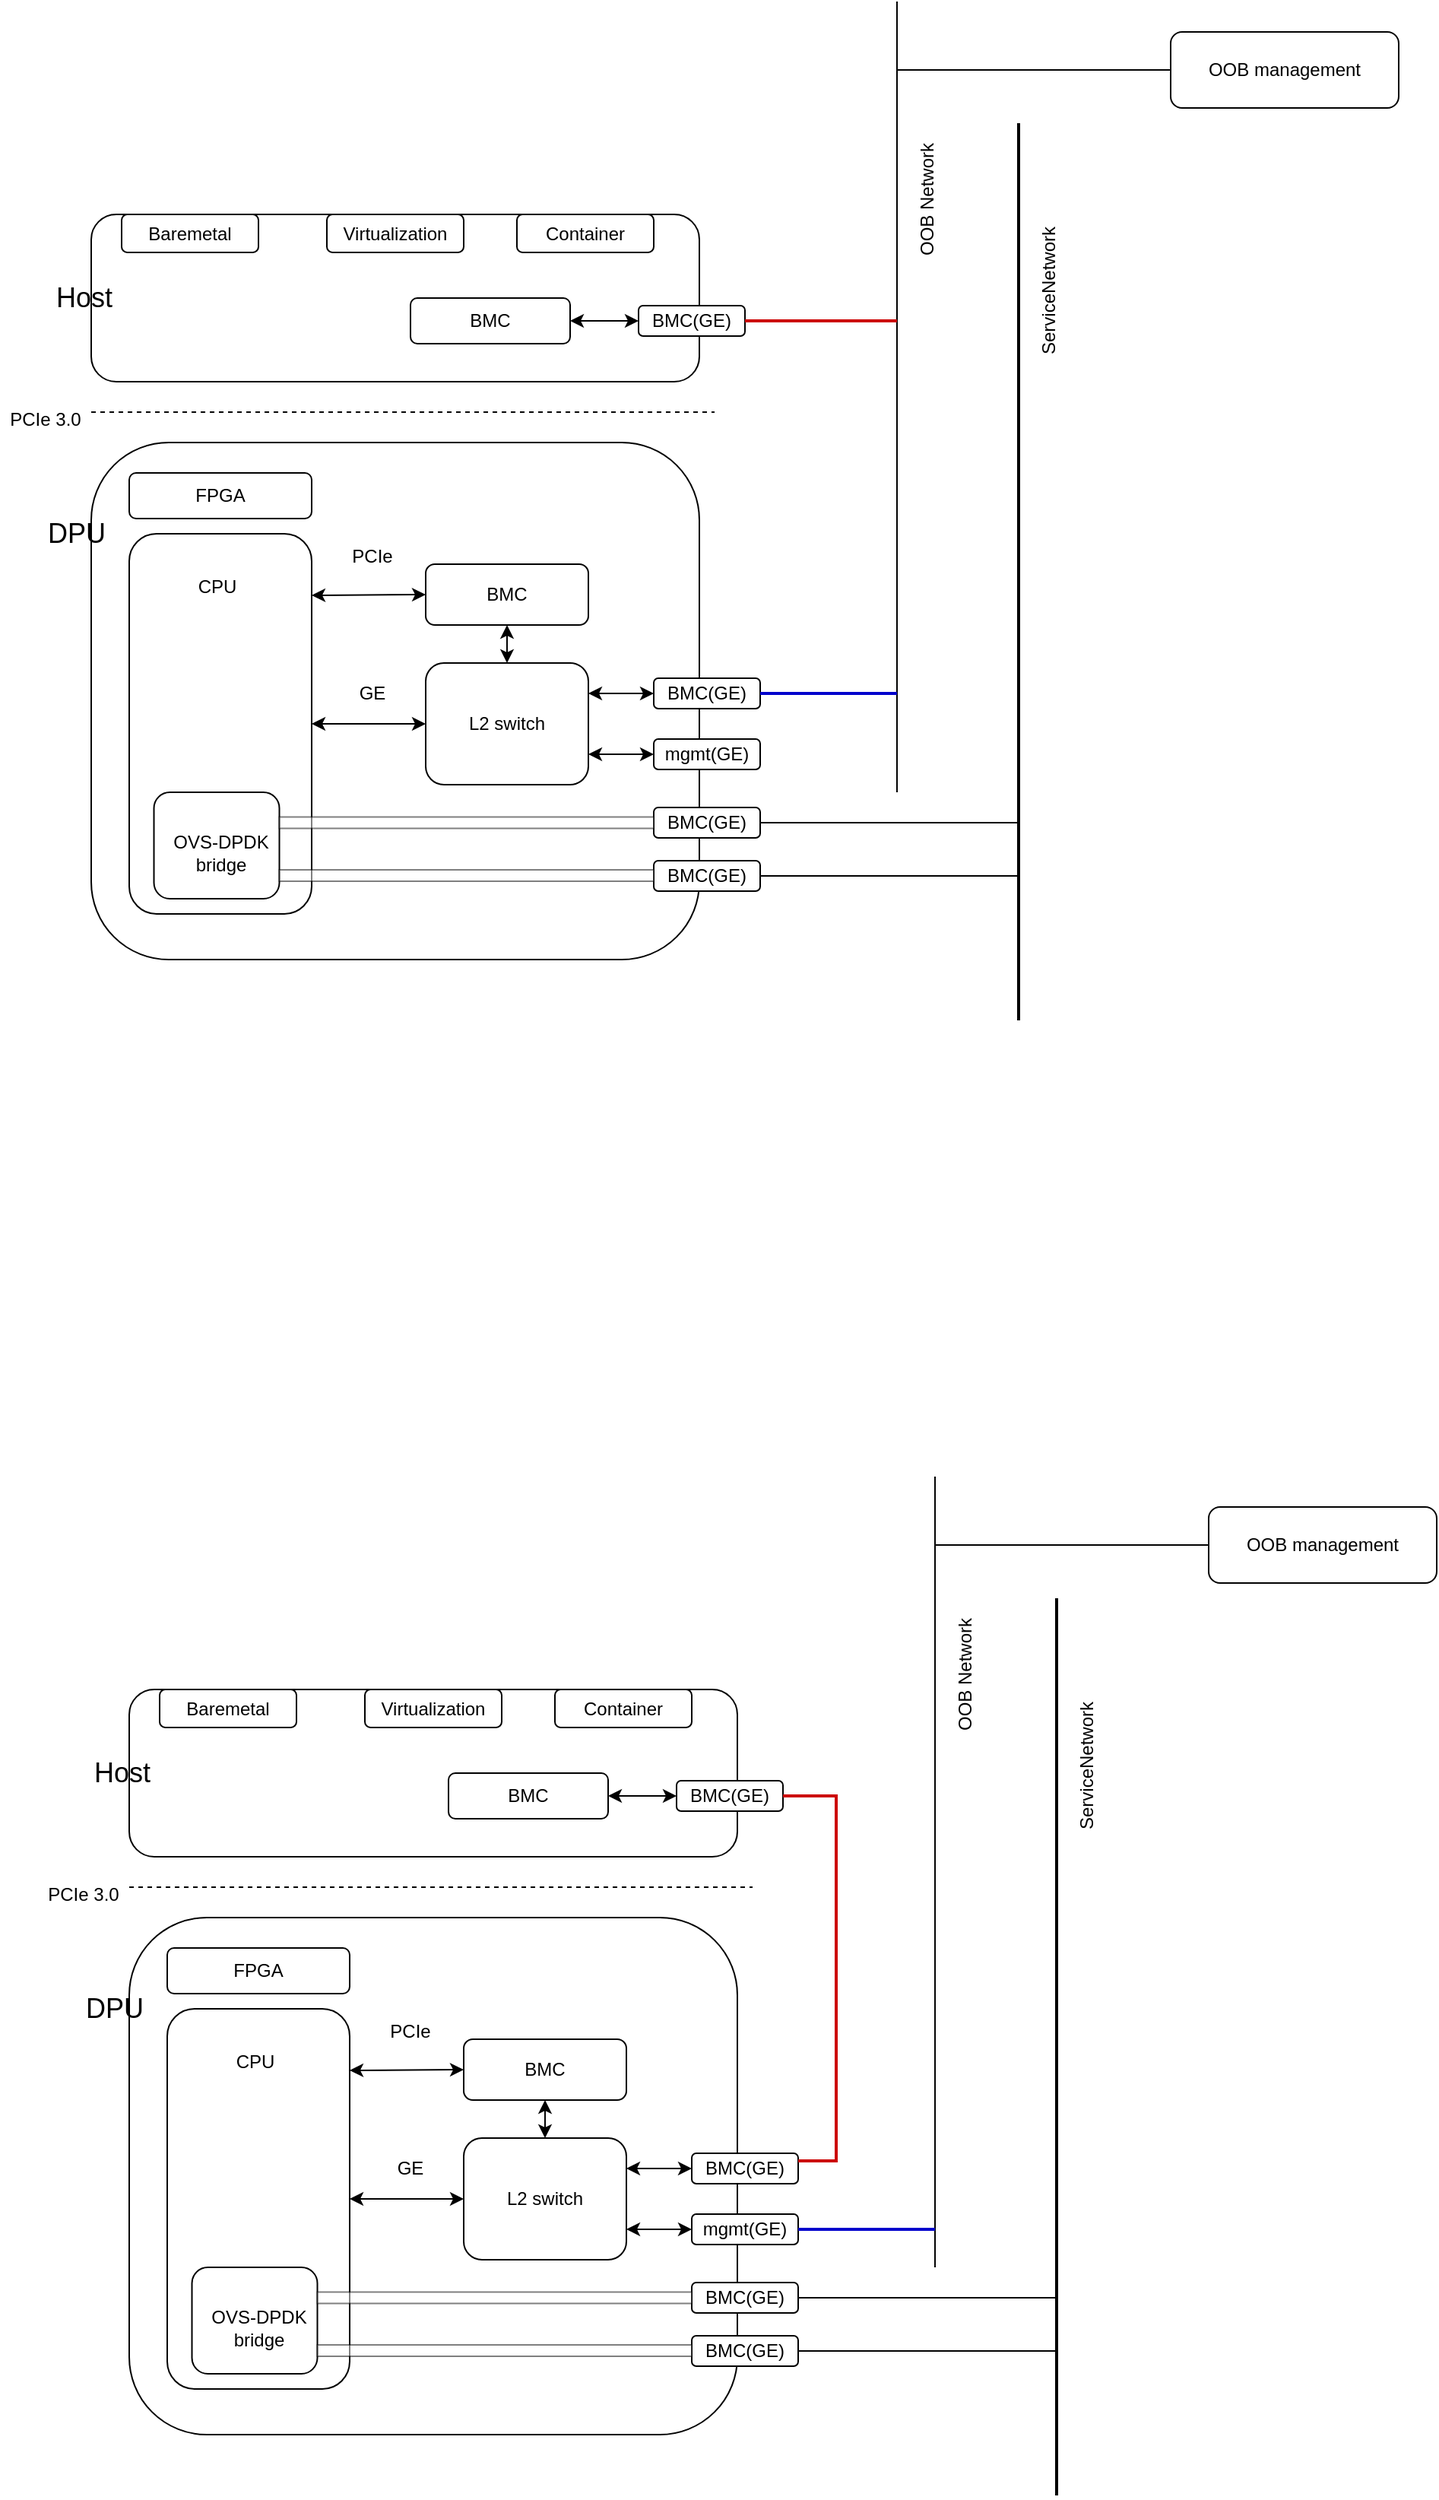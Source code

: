 <mxfile version="21.1.9" type="device">
  <diagram name="第 1 页" id="EiLvKvjytrQ37QbyNJN1">
    <mxGraphModel dx="1434" dy="771" grid="1" gridSize="10" guides="1" tooltips="1" connect="1" arrows="1" fold="1" page="1" pageScale="1" pageWidth="827" pageHeight="1169" math="0" shadow="0">
      <root>
        <mxCell id="0" />
        <mxCell id="1" parent="0" />
        <mxCell id="T2fs2KpIvOVsPGOl0uUq-1" value="" style="rounded=1;whiteSpace=wrap;html=1;" vertex="1" parent="1">
          <mxGeometry x="150" y="150" width="400" height="110" as="geometry" />
        </mxCell>
        <mxCell id="T2fs2KpIvOVsPGOl0uUq-3" value="" style="rounded=1;whiteSpace=wrap;html=1;" vertex="1" parent="1">
          <mxGeometry x="150" y="300" width="400" height="340" as="geometry" />
        </mxCell>
        <mxCell id="T2fs2KpIvOVsPGOl0uUq-6" value="Baremetal" style="rounded=1;whiteSpace=wrap;html=1;" vertex="1" parent="1">
          <mxGeometry x="170" y="150" width="90" height="25" as="geometry" />
        </mxCell>
        <mxCell id="T2fs2KpIvOVsPGOl0uUq-8" value="Virtualization" style="rounded=1;whiteSpace=wrap;html=1;" vertex="1" parent="1">
          <mxGeometry x="305" y="150" width="90" height="25" as="geometry" />
        </mxCell>
        <mxCell id="T2fs2KpIvOVsPGOl0uUq-9" value="Container" style="rounded=1;whiteSpace=wrap;html=1;" vertex="1" parent="1">
          <mxGeometry x="430" y="150" width="90" height="25" as="geometry" />
        </mxCell>
        <mxCell id="T2fs2KpIvOVsPGOl0uUq-10" value="&lt;font style=&quot;font-size: 18px;&quot;&gt;Host&lt;/font&gt;" style="text;html=1;align=center;verticalAlign=middle;resizable=0;points=[];autosize=1;strokeColor=none;fillColor=none;" vertex="1" parent="1">
          <mxGeometry x="115" y="185" width="60" height="40" as="geometry" />
        </mxCell>
        <mxCell id="T2fs2KpIvOVsPGOl0uUq-12" value="PCIe 3.0" style="text;html=1;strokeColor=none;fillColor=none;align=center;verticalAlign=middle;whiteSpace=wrap;rounded=0;" vertex="1" parent="1">
          <mxGeometry x="90" y="270" width="60" height="30" as="geometry" />
        </mxCell>
        <mxCell id="T2fs2KpIvOVsPGOl0uUq-14" value="BMC(GE)" style="rounded=1;whiteSpace=wrap;html=1;" vertex="1" parent="1">
          <mxGeometry x="510" y="210" width="70" height="20" as="geometry" />
        </mxCell>
        <mxCell id="T2fs2KpIvOVsPGOl0uUq-15" value="BMC" style="rounded=1;whiteSpace=wrap;html=1;" vertex="1" parent="1">
          <mxGeometry x="360" y="205" width="105" height="30" as="geometry" />
        </mxCell>
        <mxCell id="T2fs2KpIvOVsPGOl0uUq-16" value="" style="endArrow=classic;startArrow=classic;html=1;rounded=0;entryX=0;entryY=0.5;entryDx=0;entryDy=0;exitX=1;exitY=0.5;exitDx=0;exitDy=0;" edge="1" parent="1" source="T2fs2KpIvOVsPGOl0uUq-15" target="T2fs2KpIvOVsPGOl0uUq-14">
          <mxGeometry width="50" height="50" relative="1" as="geometry">
            <mxPoint x="500" y="270" as="sourcePoint" />
            <mxPoint x="450" y="200" as="targetPoint" />
          </mxGeometry>
        </mxCell>
        <mxCell id="T2fs2KpIvOVsPGOl0uUq-17" value="" style="endArrow=none;dashed=1;html=1;rounded=0;" edge="1" parent="1">
          <mxGeometry width="50" height="50" relative="1" as="geometry">
            <mxPoint x="150" y="280" as="sourcePoint" />
            <mxPoint x="560" y="280" as="targetPoint" />
          </mxGeometry>
        </mxCell>
        <mxCell id="T2fs2KpIvOVsPGOl0uUq-18" value="&lt;font style=&quot;font-size: 18px;&quot;&gt;DPU&lt;/font&gt;" style="text;html=1;align=center;verticalAlign=middle;resizable=0;points=[];autosize=1;strokeColor=none;fillColor=none;" vertex="1" parent="1">
          <mxGeometry x="110" y="340" width="60" height="40" as="geometry" />
        </mxCell>
        <mxCell id="T2fs2KpIvOVsPGOl0uUq-19" value="FPGA" style="rounded=1;whiteSpace=wrap;html=1;" vertex="1" parent="1">
          <mxGeometry x="175" y="320" width="120" height="30" as="geometry" />
        </mxCell>
        <mxCell id="T2fs2KpIvOVsPGOl0uUq-20" value="" style="rounded=1;whiteSpace=wrap;html=1;" vertex="1" parent="1">
          <mxGeometry x="175" y="360" width="120" height="250" as="geometry" />
        </mxCell>
        <mxCell id="T2fs2KpIvOVsPGOl0uUq-21" value="CPU" style="text;html=1;strokeColor=none;fillColor=none;align=center;verticalAlign=middle;whiteSpace=wrap;rounded=0;" vertex="1" parent="1">
          <mxGeometry x="202.5" y="380" width="60" height="30" as="geometry" />
        </mxCell>
        <mxCell id="T2fs2KpIvOVsPGOl0uUq-24" value="" style="rounded=1;whiteSpace=wrap;html=1;" vertex="1" parent="1">
          <mxGeometry x="191.25" y="530" width="82.5" height="70" as="geometry" />
        </mxCell>
        <mxCell id="T2fs2KpIvOVsPGOl0uUq-25" value="OVS-DPDK bridge" style="text;html=1;strokeColor=none;fillColor=none;align=center;verticalAlign=middle;whiteSpace=wrap;rounded=0;" vertex="1" parent="1">
          <mxGeometry x="202.5" y="565" width="65" height="10" as="geometry" />
        </mxCell>
        <mxCell id="T2fs2KpIvOVsPGOl0uUq-27" value="L2 switch" style="rounded=1;whiteSpace=wrap;html=1;" vertex="1" parent="1">
          <mxGeometry x="370" y="445" width="107" height="80" as="geometry" />
        </mxCell>
        <mxCell id="T2fs2KpIvOVsPGOl0uUq-28" value="BMC" style="rounded=1;whiteSpace=wrap;html=1;" vertex="1" parent="1">
          <mxGeometry x="370" y="380" width="107" height="40" as="geometry" />
        </mxCell>
        <mxCell id="T2fs2KpIvOVsPGOl0uUq-29" value="BMC(GE)" style="rounded=1;whiteSpace=wrap;html=1;" vertex="1" parent="1">
          <mxGeometry x="520" y="455" width="70" height="20" as="geometry" />
        </mxCell>
        <mxCell id="T2fs2KpIvOVsPGOl0uUq-31" value="mgmt(GE)" style="rounded=1;whiteSpace=wrap;html=1;" vertex="1" parent="1">
          <mxGeometry x="520" y="495" width="70" height="20" as="geometry" />
        </mxCell>
        <mxCell id="T2fs2KpIvOVsPGOl0uUq-34" value="" style="endArrow=classic;startArrow=classic;html=1;rounded=0;entryX=0;entryY=0.5;entryDx=0;entryDy=0;exitX=1;exitY=0.25;exitDx=0;exitDy=0;" edge="1" parent="1" source="T2fs2KpIvOVsPGOl0uUq-27" target="T2fs2KpIvOVsPGOl0uUq-29">
          <mxGeometry width="50" height="50" relative="1" as="geometry">
            <mxPoint x="460" y="430" as="sourcePoint" />
            <mxPoint x="510" y="420" as="targetPoint" />
          </mxGeometry>
        </mxCell>
        <mxCell id="T2fs2KpIvOVsPGOl0uUq-35" value="" style="endArrow=classic;startArrow=classic;html=1;rounded=0;entryX=0;entryY=0.5;entryDx=0;entryDy=0;exitX=1;exitY=0.75;exitDx=0;exitDy=0;" edge="1" parent="1" source="T2fs2KpIvOVsPGOl0uUq-27" target="T2fs2KpIvOVsPGOl0uUq-31">
          <mxGeometry width="50" height="50" relative="1" as="geometry">
            <mxPoint x="330" y="600" as="sourcePoint" />
            <mxPoint x="380" y="550" as="targetPoint" />
          </mxGeometry>
        </mxCell>
        <mxCell id="T2fs2KpIvOVsPGOl0uUq-39" value="" style="endArrow=classic;startArrow=classic;html=1;rounded=0;entryX=0.5;entryY=1;entryDx=0;entryDy=0;exitX=0.5;exitY=0;exitDx=0;exitDy=0;" edge="1" parent="1" source="T2fs2KpIvOVsPGOl0uUq-27" target="T2fs2KpIvOVsPGOl0uUq-28">
          <mxGeometry width="50" height="50" relative="1" as="geometry">
            <mxPoint x="390" y="470" as="sourcePoint" />
            <mxPoint x="440" y="420" as="targetPoint" />
          </mxGeometry>
        </mxCell>
        <mxCell id="T2fs2KpIvOVsPGOl0uUq-40" value="PCIe" style="text;html=1;strokeColor=none;fillColor=none;align=center;verticalAlign=middle;whiteSpace=wrap;rounded=0;" vertex="1" parent="1">
          <mxGeometry x="305" y="360" width="60" height="30" as="geometry" />
        </mxCell>
        <mxCell id="T2fs2KpIvOVsPGOl0uUq-41" value="" style="endArrow=classic;startArrow=classic;html=1;rounded=0;entryX=0;entryY=0.5;entryDx=0;entryDy=0;exitX=1;exitY=0.5;exitDx=0;exitDy=0;" edge="1" parent="1" source="T2fs2KpIvOVsPGOl0uUq-20" target="T2fs2KpIvOVsPGOl0uUq-27">
          <mxGeometry width="50" height="50" relative="1" as="geometry">
            <mxPoint x="310" y="520" as="sourcePoint" />
            <mxPoint x="360" y="470" as="targetPoint" />
          </mxGeometry>
        </mxCell>
        <mxCell id="T2fs2KpIvOVsPGOl0uUq-42" value="BMC(GE)" style="rounded=1;whiteSpace=wrap;html=1;" vertex="1" parent="1">
          <mxGeometry x="520" y="540" width="70" height="20" as="geometry" />
        </mxCell>
        <mxCell id="T2fs2KpIvOVsPGOl0uUq-43" value="BMC(GE)" style="rounded=1;whiteSpace=wrap;html=1;" vertex="1" parent="1">
          <mxGeometry x="520" y="575" width="70" height="20" as="geometry" />
        </mxCell>
        <mxCell id="T2fs2KpIvOVsPGOl0uUq-46" value="" style="rounded=0;whiteSpace=wrap;html=1;opacity=50;" vertex="1" parent="1">
          <mxGeometry x="273.75" y="546.25" width="246.25" height="7.5" as="geometry" />
        </mxCell>
        <mxCell id="T2fs2KpIvOVsPGOl0uUq-48" value="" style="rounded=0;whiteSpace=wrap;html=1;opacity=50;" vertex="1" parent="1">
          <mxGeometry x="273.75" y="581" width="246.25" height="7.5" as="geometry" />
        </mxCell>
        <mxCell id="T2fs2KpIvOVsPGOl0uUq-51" value="" style="endArrow=classic;startArrow=classic;html=1;rounded=0;entryX=0;entryY=0.5;entryDx=0;entryDy=0;exitX=1;exitY=0.162;exitDx=0;exitDy=0;exitPerimeter=0;" edge="1" parent="1" source="T2fs2KpIvOVsPGOl0uUq-20" target="T2fs2KpIvOVsPGOl0uUq-28">
          <mxGeometry width="50" height="50" relative="1" as="geometry">
            <mxPoint x="310" y="440" as="sourcePoint" />
            <mxPoint x="360" y="390" as="targetPoint" />
          </mxGeometry>
        </mxCell>
        <mxCell id="T2fs2KpIvOVsPGOl0uUq-52" value="GE" style="text;html=1;strokeColor=none;fillColor=none;align=center;verticalAlign=middle;whiteSpace=wrap;rounded=0;" vertex="1" parent="1">
          <mxGeometry x="305" y="450" width="60" height="30" as="geometry" />
        </mxCell>
        <mxCell id="T2fs2KpIvOVsPGOl0uUq-53" value="" style="endArrow=none;html=1;rounded=0;" edge="1" parent="1">
          <mxGeometry width="50" height="50" relative="1" as="geometry">
            <mxPoint x="680" y="530" as="sourcePoint" />
            <mxPoint x="680" y="10" as="targetPoint" />
          </mxGeometry>
        </mxCell>
        <mxCell id="T2fs2KpIvOVsPGOl0uUq-54" value="" style="endArrow=none;html=1;rounded=0;strokeWidth=2;" edge="1" parent="1">
          <mxGeometry width="50" height="50" relative="1" as="geometry">
            <mxPoint x="760" y="680" as="sourcePoint" />
            <mxPoint x="760" y="90" as="targetPoint" />
          </mxGeometry>
        </mxCell>
        <mxCell id="T2fs2KpIvOVsPGOl0uUq-61" value="" style="endArrow=none;html=1;rounded=0;exitX=1;exitY=0.5;exitDx=0;exitDy=0;" edge="1" parent="1" source="T2fs2KpIvOVsPGOl0uUq-42">
          <mxGeometry width="50" height="50" relative="1" as="geometry">
            <mxPoint x="560" y="600" as="sourcePoint" />
            <mxPoint x="760" y="550" as="targetPoint" />
          </mxGeometry>
        </mxCell>
        <mxCell id="T2fs2KpIvOVsPGOl0uUq-62" value="" style="endArrow=none;html=1;rounded=0;entryX=1;entryY=0.5;entryDx=0;entryDy=0;" edge="1" parent="1" target="T2fs2KpIvOVsPGOl0uUq-43">
          <mxGeometry width="50" height="50" relative="1" as="geometry">
            <mxPoint x="760" y="585" as="sourcePoint" />
            <mxPoint x="700" y="620" as="targetPoint" />
          </mxGeometry>
        </mxCell>
        <mxCell id="T2fs2KpIvOVsPGOl0uUq-63" value="OOB management" style="rounded=1;whiteSpace=wrap;html=1;" vertex="1" parent="1">
          <mxGeometry x="860" y="30" width="150" height="50" as="geometry" />
        </mxCell>
        <mxCell id="T2fs2KpIvOVsPGOl0uUq-64" value="" style="endArrow=none;html=1;rounded=0;entryX=0;entryY=0.5;entryDx=0;entryDy=0;" edge="1" parent="1" target="T2fs2KpIvOVsPGOl0uUq-63">
          <mxGeometry width="50" height="50" relative="1" as="geometry">
            <mxPoint x="680" y="55" as="sourcePoint" />
            <mxPoint x="810" y="55" as="targetPoint" />
          </mxGeometry>
        </mxCell>
        <mxCell id="T2fs2KpIvOVsPGOl0uUq-65" value="OOB Network" style="text;html=1;strokeColor=none;fillColor=none;align=center;verticalAlign=middle;whiteSpace=wrap;rounded=0;rotation=-90;" vertex="1" parent="1">
          <mxGeometry x="655" y="125" width="90" height="30" as="geometry" />
        </mxCell>
        <mxCell id="T2fs2KpIvOVsPGOl0uUq-66" value="ServiceNetwork" style="text;html=1;strokeColor=none;fillColor=none;align=center;verticalAlign=middle;whiteSpace=wrap;rounded=0;rotation=-90;" vertex="1" parent="1">
          <mxGeometry x="730" y="185" width="100" height="30" as="geometry" />
        </mxCell>
        <mxCell id="T2fs2KpIvOVsPGOl0uUq-67" value="" style="endArrow=none;html=1;rounded=0;exitX=1;exitY=0.5;exitDx=0;exitDy=0;strokeColor=#CC0000;strokeWidth=2;" edge="1" parent="1" source="T2fs2KpIvOVsPGOl0uUq-14">
          <mxGeometry width="50" height="50" relative="1" as="geometry">
            <mxPoint x="590" y="230" as="sourcePoint" />
            <mxPoint x="680" y="220" as="targetPoint" />
          </mxGeometry>
        </mxCell>
        <mxCell id="T2fs2KpIvOVsPGOl0uUq-68" value="" style="endArrow=none;html=1;rounded=0;exitX=1;exitY=0.5;exitDx=0;exitDy=0;strokeColor=#0000CC;strokeWidth=2;" edge="1" parent="1" source="T2fs2KpIvOVsPGOl0uUq-29">
          <mxGeometry width="50" height="50" relative="1" as="geometry">
            <mxPoint x="620" y="470" as="sourcePoint" />
            <mxPoint x="680" y="465" as="targetPoint" />
          </mxGeometry>
        </mxCell>
        <mxCell id="T2fs2KpIvOVsPGOl0uUq-114" value="" style="rounded=1;whiteSpace=wrap;html=1;" vertex="1" parent="1">
          <mxGeometry x="175" y="1120" width="400" height="110" as="geometry" />
        </mxCell>
        <mxCell id="T2fs2KpIvOVsPGOl0uUq-115" value="" style="rounded=1;whiteSpace=wrap;html=1;" vertex="1" parent="1">
          <mxGeometry x="175" y="1270" width="400" height="340" as="geometry" />
        </mxCell>
        <mxCell id="T2fs2KpIvOVsPGOl0uUq-116" value="Baremetal" style="rounded=1;whiteSpace=wrap;html=1;" vertex="1" parent="1">
          <mxGeometry x="195" y="1120" width="90" height="25" as="geometry" />
        </mxCell>
        <mxCell id="T2fs2KpIvOVsPGOl0uUq-117" value="Virtualization" style="rounded=1;whiteSpace=wrap;html=1;" vertex="1" parent="1">
          <mxGeometry x="330" y="1120" width="90" height="25" as="geometry" />
        </mxCell>
        <mxCell id="T2fs2KpIvOVsPGOl0uUq-118" value="Container" style="rounded=1;whiteSpace=wrap;html=1;" vertex="1" parent="1">
          <mxGeometry x="455" y="1120" width="90" height="25" as="geometry" />
        </mxCell>
        <mxCell id="T2fs2KpIvOVsPGOl0uUq-119" value="&lt;font style=&quot;font-size: 18px;&quot;&gt;Host&lt;/font&gt;" style="text;html=1;align=center;verticalAlign=middle;resizable=0;points=[];autosize=1;strokeColor=none;fillColor=none;" vertex="1" parent="1">
          <mxGeometry x="140" y="1155" width="60" height="40" as="geometry" />
        </mxCell>
        <mxCell id="T2fs2KpIvOVsPGOl0uUq-120" value="PCIe 3.0" style="text;html=1;strokeColor=none;fillColor=none;align=center;verticalAlign=middle;whiteSpace=wrap;rounded=0;" vertex="1" parent="1">
          <mxGeometry x="115" y="1240" width="60" height="30" as="geometry" />
        </mxCell>
        <mxCell id="T2fs2KpIvOVsPGOl0uUq-121" value="BMC(GE)" style="rounded=1;whiteSpace=wrap;html=1;" vertex="1" parent="1">
          <mxGeometry x="535" y="1180" width="70" height="20" as="geometry" />
        </mxCell>
        <mxCell id="T2fs2KpIvOVsPGOl0uUq-122" value="BMC" style="rounded=1;whiteSpace=wrap;html=1;" vertex="1" parent="1">
          <mxGeometry x="385" y="1175" width="105" height="30" as="geometry" />
        </mxCell>
        <mxCell id="T2fs2KpIvOVsPGOl0uUq-123" value="" style="endArrow=classic;startArrow=classic;html=1;rounded=0;entryX=0;entryY=0.5;entryDx=0;entryDy=0;exitX=1;exitY=0.5;exitDx=0;exitDy=0;" edge="1" parent="1" source="T2fs2KpIvOVsPGOl0uUq-122" target="T2fs2KpIvOVsPGOl0uUq-121">
          <mxGeometry width="50" height="50" relative="1" as="geometry">
            <mxPoint x="525" y="1240" as="sourcePoint" />
            <mxPoint x="475" y="1170" as="targetPoint" />
          </mxGeometry>
        </mxCell>
        <mxCell id="T2fs2KpIvOVsPGOl0uUq-124" value="" style="endArrow=none;dashed=1;html=1;rounded=0;" edge="1" parent="1">
          <mxGeometry width="50" height="50" relative="1" as="geometry">
            <mxPoint x="175" y="1250" as="sourcePoint" />
            <mxPoint x="585" y="1250" as="targetPoint" />
          </mxGeometry>
        </mxCell>
        <mxCell id="T2fs2KpIvOVsPGOl0uUq-125" value="&lt;font style=&quot;font-size: 18px;&quot;&gt;DPU&lt;/font&gt;" style="text;html=1;align=center;verticalAlign=middle;resizable=0;points=[];autosize=1;strokeColor=none;fillColor=none;" vertex="1" parent="1">
          <mxGeometry x="135" y="1310" width="60" height="40" as="geometry" />
        </mxCell>
        <mxCell id="T2fs2KpIvOVsPGOl0uUq-126" value="FPGA" style="rounded=1;whiteSpace=wrap;html=1;" vertex="1" parent="1">
          <mxGeometry x="200" y="1290" width="120" height="30" as="geometry" />
        </mxCell>
        <mxCell id="T2fs2KpIvOVsPGOl0uUq-127" value="" style="rounded=1;whiteSpace=wrap;html=1;" vertex="1" parent="1">
          <mxGeometry x="200" y="1330" width="120" height="250" as="geometry" />
        </mxCell>
        <mxCell id="T2fs2KpIvOVsPGOl0uUq-128" value="CPU" style="text;html=1;strokeColor=none;fillColor=none;align=center;verticalAlign=middle;whiteSpace=wrap;rounded=0;" vertex="1" parent="1">
          <mxGeometry x="227.5" y="1350" width="60" height="30" as="geometry" />
        </mxCell>
        <mxCell id="T2fs2KpIvOVsPGOl0uUq-129" value="" style="rounded=1;whiteSpace=wrap;html=1;" vertex="1" parent="1">
          <mxGeometry x="216.25" y="1500" width="82.5" height="70" as="geometry" />
        </mxCell>
        <mxCell id="T2fs2KpIvOVsPGOl0uUq-130" value="OVS-DPDK bridge" style="text;html=1;strokeColor=none;fillColor=none;align=center;verticalAlign=middle;whiteSpace=wrap;rounded=0;" vertex="1" parent="1">
          <mxGeometry x="227.5" y="1535" width="65" height="10" as="geometry" />
        </mxCell>
        <mxCell id="T2fs2KpIvOVsPGOl0uUq-131" value="L2 switch" style="rounded=1;whiteSpace=wrap;html=1;" vertex="1" parent="1">
          <mxGeometry x="395" y="1415" width="107" height="80" as="geometry" />
        </mxCell>
        <mxCell id="T2fs2KpIvOVsPGOl0uUq-132" value="BMC" style="rounded=1;whiteSpace=wrap;html=1;" vertex="1" parent="1">
          <mxGeometry x="395" y="1350" width="107" height="40" as="geometry" />
        </mxCell>
        <mxCell id="T2fs2KpIvOVsPGOl0uUq-133" value="BMC(GE)" style="rounded=1;whiteSpace=wrap;html=1;" vertex="1" parent="1">
          <mxGeometry x="545" y="1425" width="70" height="20" as="geometry" />
        </mxCell>
        <mxCell id="T2fs2KpIvOVsPGOl0uUq-134" value="mgmt(GE)" style="rounded=1;whiteSpace=wrap;html=1;" vertex="1" parent="1">
          <mxGeometry x="545" y="1465" width="70" height="20" as="geometry" />
        </mxCell>
        <mxCell id="T2fs2KpIvOVsPGOl0uUq-135" value="" style="endArrow=classic;startArrow=classic;html=1;rounded=0;entryX=0;entryY=0.5;entryDx=0;entryDy=0;exitX=1;exitY=0.25;exitDx=0;exitDy=0;" edge="1" parent="1" source="T2fs2KpIvOVsPGOl0uUq-131" target="T2fs2KpIvOVsPGOl0uUq-133">
          <mxGeometry width="50" height="50" relative="1" as="geometry">
            <mxPoint x="485" y="1400" as="sourcePoint" />
            <mxPoint x="535" y="1390" as="targetPoint" />
          </mxGeometry>
        </mxCell>
        <mxCell id="T2fs2KpIvOVsPGOl0uUq-136" value="" style="endArrow=classic;startArrow=classic;html=1;rounded=0;entryX=0;entryY=0.5;entryDx=0;entryDy=0;exitX=1;exitY=0.75;exitDx=0;exitDy=0;" edge="1" parent="1" source="T2fs2KpIvOVsPGOl0uUq-131" target="T2fs2KpIvOVsPGOl0uUq-134">
          <mxGeometry width="50" height="50" relative="1" as="geometry">
            <mxPoint x="355" y="1570" as="sourcePoint" />
            <mxPoint x="405" y="1520" as="targetPoint" />
          </mxGeometry>
        </mxCell>
        <mxCell id="T2fs2KpIvOVsPGOl0uUq-137" value="" style="endArrow=classic;startArrow=classic;html=1;rounded=0;entryX=0.5;entryY=1;entryDx=0;entryDy=0;exitX=0.5;exitY=0;exitDx=0;exitDy=0;" edge="1" parent="1" source="T2fs2KpIvOVsPGOl0uUq-131" target="T2fs2KpIvOVsPGOl0uUq-132">
          <mxGeometry width="50" height="50" relative="1" as="geometry">
            <mxPoint x="415" y="1440" as="sourcePoint" />
            <mxPoint x="465" y="1390" as="targetPoint" />
          </mxGeometry>
        </mxCell>
        <mxCell id="T2fs2KpIvOVsPGOl0uUq-138" value="PCIe" style="text;html=1;strokeColor=none;fillColor=none;align=center;verticalAlign=middle;whiteSpace=wrap;rounded=0;" vertex="1" parent="1">
          <mxGeometry x="330" y="1330" width="60" height="30" as="geometry" />
        </mxCell>
        <mxCell id="T2fs2KpIvOVsPGOl0uUq-139" value="" style="endArrow=classic;startArrow=classic;html=1;rounded=0;entryX=0;entryY=0.5;entryDx=0;entryDy=0;exitX=1;exitY=0.5;exitDx=0;exitDy=0;" edge="1" parent="1" source="T2fs2KpIvOVsPGOl0uUq-127" target="T2fs2KpIvOVsPGOl0uUq-131">
          <mxGeometry width="50" height="50" relative="1" as="geometry">
            <mxPoint x="335" y="1490" as="sourcePoint" />
            <mxPoint x="385" y="1440" as="targetPoint" />
          </mxGeometry>
        </mxCell>
        <mxCell id="T2fs2KpIvOVsPGOl0uUq-140" value="BMC(GE)" style="rounded=1;whiteSpace=wrap;html=1;" vertex="1" parent="1">
          <mxGeometry x="545" y="1510" width="70" height="20" as="geometry" />
        </mxCell>
        <mxCell id="T2fs2KpIvOVsPGOl0uUq-141" value="BMC(GE)" style="rounded=1;whiteSpace=wrap;html=1;" vertex="1" parent="1">
          <mxGeometry x="545" y="1545" width="70" height="20" as="geometry" />
        </mxCell>
        <mxCell id="T2fs2KpIvOVsPGOl0uUq-142" value="" style="rounded=0;whiteSpace=wrap;html=1;opacity=50;" vertex="1" parent="1">
          <mxGeometry x="298.75" y="1516.25" width="246.25" height="7.5" as="geometry" />
        </mxCell>
        <mxCell id="T2fs2KpIvOVsPGOl0uUq-143" value="" style="rounded=0;whiteSpace=wrap;html=1;opacity=50;" vertex="1" parent="1">
          <mxGeometry x="298.75" y="1551" width="246.25" height="7.5" as="geometry" />
        </mxCell>
        <mxCell id="T2fs2KpIvOVsPGOl0uUq-144" value="" style="endArrow=classic;startArrow=classic;html=1;rounded=0;entryX=0;entryY=0.5;entryDx=0;entryDy=0;exitX=1;exitY=0.162;exitDx=0;exitDy=0;exitPerimeter=0;" edge="1" parent="1" source="T2fs2KpIvOVsPGOl0uUq-127" target="T2fs2KpIvOVsPGOl0uUq-132">
          <mxGeometry width="50" height="50" relative="1" as="geometry">
            <mxPoint x="335" y="1410" as="sourcePoint" />
            <mxPoint x="385" y="1360" as="targetPoint" />
          </mxGeometry>
        </mxCell>
        <mxCell id="T2fs2KpIvOVsPGOl0uUq-145" value="GE" style="text;html=1;strokeColor=none;fillColor=none;align=center;verticalAlign=middle;whiteSpace=wrap;rounded=0;" vertex="1" parent="1">
          <mxGeometry x="330" y="1420" width="60" height="30" as="geometry" />
        </mxCell>
        <mxCell id="T2fs2KpIvOVsPGOl0uUq-146" value="" style="endArrow=none;html=1;rounded=0;" edge="1" parent="1">
          <mxGeometry width="50" height="50" relative="1" as="geometry">
            <mxPoint x="705" y="1500" as="sourcePoint" />
            <mxPoint x="705" y="980" as="targetPoint" />
          </mxGeometry>
        </mxCell>
        <mxCell id="T2fs2KpIvOVsPGOl0uUq-147" value="" style="endArrow=none;html=1;rounded=0;strokeWidth=2;" edge="1" parent="1">
          <mxGeometry width="50" height="50" relative="1" as="geometry">
            <mxPoint x="785" y="1650" as="sourcePoint" />
            <mxPoint x="785" y="1060" as="targetPoint" />
          </mxGeometry>
        </mxCell>
        <mxCell id="T2fs2KpIvOVsPGOl0uUq-148" value="" style="endArrow=none;html=1;rounded=0;exitX=1;exitY=0.5;exitDx=0;exitDy=0;" edge="1" parent="1" source="T2fs2KpIvOVsPGOl0uUq-140">
          <mxGeometry width="50" height="50" relative="1" as="geometry">
            <mxPoint x="585" y="1570" as="sourcePoint" />
            <mxPoint x="785" y="1520" as="targetPoint" />
          </mxGeometry>
        </mxCell>
        <mxCell id="T2fs2KpIvOVsPGOl0uUq-149" value="" style="endArrow=none;html=1;rounded=0;entryX=1;entryY=0.5;entryDx=0;entryDy=0;" edge="1" parent="1" target="T2fs2KpIvOVsPGOl0uUq-141">
          <mxGeometry width="50" height="50" relative="1" as="geometry">
            <mxPoint x="785" y="1555" as="sourcePoint" />
            <mxPoint x="725" y="1590" as="targetPoint" />
          </mxGeometry>
        </mxCell>
        <mxCell id="T2fs2KpIvOVsPGOl0uUq-150" value="OOB management" style="rounded=1;whiteSpace=wrap;html=1;" vertex="1" parent="1">
          <mxGeometry x="885" y="1000" width="150" height="50" as="geometry" />
        </mxCell>
        <mxCell id="T2fs2KpIvOVsPGOl0uUq-151" value="" style="endArrow=none;html=1;rounded=0;entryX=0;entryY=0.5;entryDx=0;entryDy=0;" edge="1" parent="1" target="T2fs2KpIvOVsPGOl0uUq-150">
          <mxGeometry width="50" height="50" relative="1" as="geometry">
            <mxPoint x="705" y="1025" as="sourcePoint" />
            <mxPoint x="880" y="1025" as="targetPoint" />
          </mxGeometry>
        </mxCell>
        <mxCell id="T2fs2KpIvOVsPGOl0uUq-152" value="OOB Network" style="text;html=1;strokeColor=none;fillColor=none;align=center;verticalAlign=middle;whiteSpace=wrap;rounded=0;rotation=-90;" vertex="1" parent="1">
          <mxGeometry x="680" y="1095" width="90" height="30" as="geometry" />
        </mxCell>
        <mxCell id="T2fs2KpIvOVsPGOl0uUq-153" value="ServiceNetwork" style="text;html=1;strokeColor=none;fillColor=none;align=center;verticalAlign=middle;whiteSpace=wrap;rounded=0;rotation=-90;" vertex="1" parent="1">
          <mxGeometry x="755" y="1155" width="100" height="30" as="geometry" />
        </mxCell>
        <mxCell id="T2fs2KpIvOVsPGOl0uUq-154" value="" style="endArrow=none;html=1;rounded=0;entryX=1;entryY=0.5;entryDx=0;entryDy=0;exitX=1;exitY=0.25;exitDx=0;exitDy=0;strokeColor=#CC0000;strokeWidth=2;" edge="1" parent="1" source="T2fs2KpIvOVsPGOl0uUq-133" target="T2fs2KpIvOVsPGOl0uUq-121">
          <mxGeometry width="50" height="50" relative="1" as="geometry">
            <mxPoint x="450" y="1490" as="sourcePoint" />
            <mxPoint x="500" y="1440" as="targetPoint" />
            <Array as="points">
              <mxPoint x="640" y="1430" />
              <mxPoint x="640" y="1190" />
            </Array>
          </mxGeometry>
        </mxCell>
        <mxCell id="T2fs2KpIvOVsPGOl0uUq-155" value="" style="endArrow=none;html=1;rounded=0;exitX=1;exitY=0.5;exitDx=0;exitDy=0;strokeColor=#0000CC;strokeWidth=2;" edge="1" parent="1" source="T2fs2KpIvOVsPGOl0uUq-134">
          <mxGeometry width="50" height="50" relative="1" as="geometry">
            <mxPoint x="620" y="1475" as="sourcePoint" />
            <mxPoint x="705" y="1475" as="targetPoint" />
          </mxGeometry>
        </mxCell>
      </root>
    </mxGraphModel>
  </diagram>
</mxfile>
